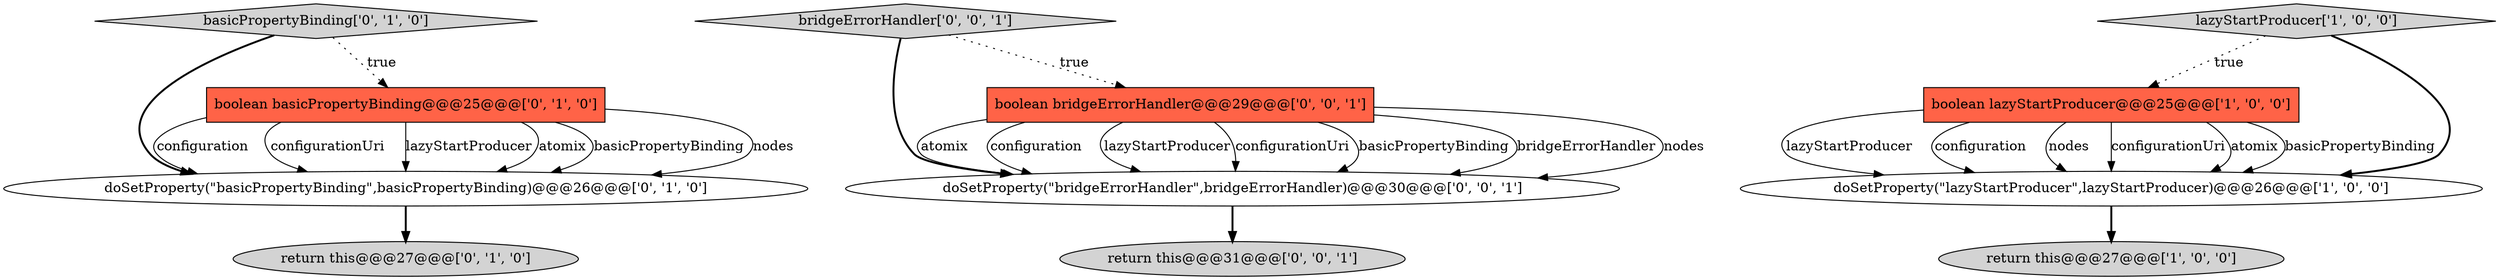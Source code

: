 digraph {
4 [style = filled, label = "basicPropertyBinding['0', '1', '0']", fillcolor = lightgray, shape = diamond image = "AAA0AAABBB2BBB"];
5 [style = filled, label = "doSetProperty(\"basicPropertyBinding\",basicPropertyBinding)@@@26@@@['0', '1', '0']", fillcolor = white, shape = ellipse image = "AAA1AAABBB2BBB"];
8 [style = filled, label = "doSetProperty(\"bridgeErrorHandler\",bridgeErrorHandler)@@@30@@@['0', '0', '1']", fillcolor = white, shape = ellipse image = "AAA0AAABBB3BBB"];
1 [style = filled, label = "lazyStartProducer['1', '0', '0']", fillcolor = lightgray, shape = diamond image = "AAA0AAABBB1BBB"];
9 [style = filled, label = "return this@@@31@@@['0', '0', '1']", fillcolor = lightgray, shape = ellipse image = "AAA0AAABBB3BBB"];
3 [style = filled, label = "return this@@@27@@@['1', '0', '0']", fillcolor = lightgray, shape = ellipse image = "AAA0AAABBB1BBB"];
0 [style = filled, label = "boolean lazyStartProducer@@@25@@@['1', '0', '0']", fillcolor = tomato, shape = box image = "AAA0AAABBB1BBB"];
11 [style = filled, label = "bridgeErrorHandler['0', '0', '1']", fillcolor = lightgray, shape = diamond image = "AAA0AAABBB3BBB"];
7 [style = filled, label = "boolean basicPropertyBinding@@@25@@@['0', '1', '0']", fillcolor = tomato, shape = box image = "AAA1AAABBB2BBB"];
2 [style = filled, label = "doSetProperty(\"lazyStartProducer\",lazyStartProducer)@@@26@@@['1', '0', '0']", fillcolor = white, shape = ellipse image = "AAA0AAABBB1BBB"];
6 [style = filled, label = "return this@@@27@@@['0', '1', '0']", fillcolor = lightgray, shape = ellipse image = "AAA1AAABBB2BBB"];
10 [style = filled, label = "boolean bridgeErrorHandler@@@29@@@['0', '0', '1']", fillcolor = tomato, shape = box image = "AAA0AAABBB3BBB"];
10->8 [style = solid, label="atomix"];
10->8 [style = solid, label="configuration"];
8->9 [style = bold, label=""];
11->10 [style = dotted, label="true"];
7->5 [style = solid, label="configuration"];
1->0 [style = dotted, label="true"];
0->2 [style = solid, label="lazyStartProducer"];
4->7 [style = dotted, label="true"];
10->8 [style = solid, label="lazyStartProducer"];
4->5 [style = bold, label=""];
0->2 [style = solid, label="configuration"];
0->2 [style = solid, label="nodes"];
7->5 [style = solid, label="configurationUri"];
7->5 [style = solid, label="lazyStartProducer"];
2->3 [style = bold, label=""];
7->5 [style = solid, label="atomix"];
11->8 [style = bold, label=""];
0->2 [style = solid, label="configurationUri"];
0->2 [style = solid, label="atomix"];
10->8 [style = solid, label="configurationUri"];
7->5 [style = solid, label="basicPropertyBinding"];
10->8 [style = solid, label="basicPropertyBinding"];
10->8 [style = solid, label="bridgeErrorHandler"];
10->8 [style = solid, label="nodes"];
5->6 [style = bold, label=""];
1->2 [style = bold, label=""];
7->5 [style = solid, label="nodes"];
0->2 [style = solid, label="basicPropertyBinding"];
}

